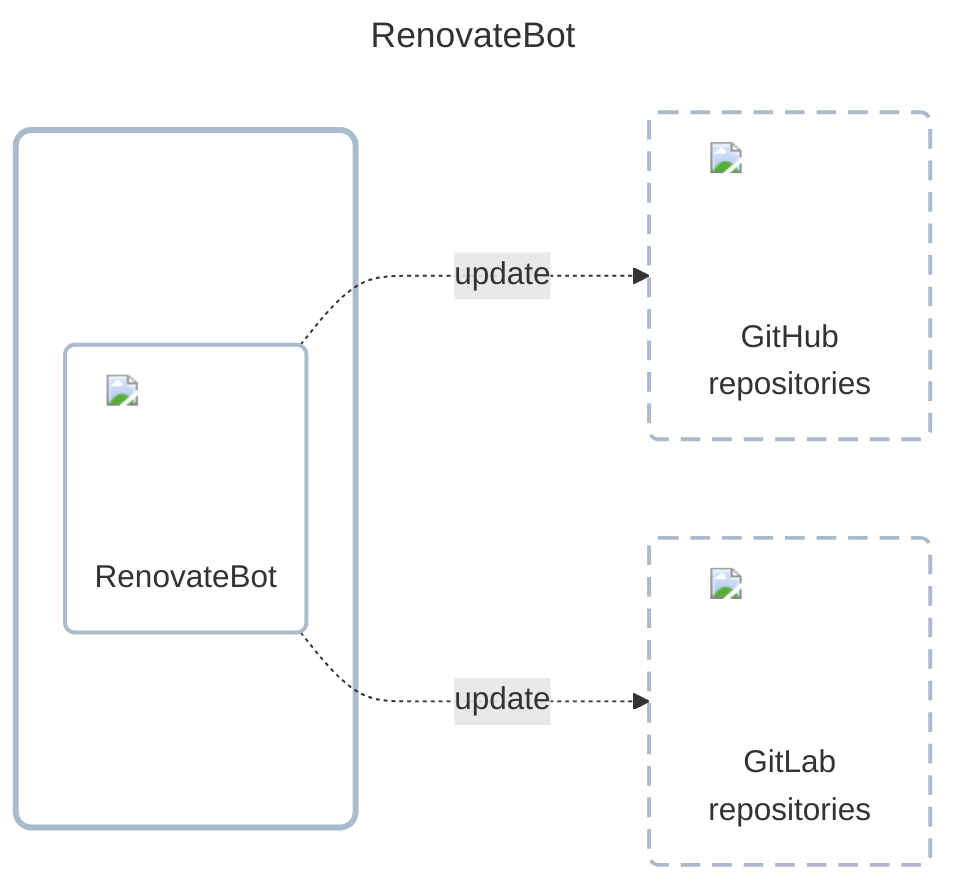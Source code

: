 ---
title: RenovateBot
---

flowchart LR
    classDef cluster fill:#ffffff00,stroke:#aabbccff,stroke-width:3px,rx:8px,ry:8px;
    classDef node fill:#ffffff00,stroke:#aabbccff,stroke-width:2px,rx:5px,ry:5px;
    classDef dashed_border stroke-dasharray:10 6;

    subgraph app_wrapper[" "]
        renovatebot("<div style='position:relative;width:80px;height:80px;margin:0 auto;margin-bottom:0.75em'><img src='../../../../icons/renovatebot.png' style='min-width:80px;max-width:80px' /></div>RenovateBot")
    end

    github["<div style='position:relative;width:80px;height:80px;margin:0 auto;margin-bottom:0.5em'><img src='../../../../icons/github.png' style='min-width:80px;max-width:80px' /></div>GitHub<br />repositories"]
    class github dashed_border

    gitlab["<div style='position:relative;width:80px;height:80px;margin:0 auto;margin-bottom:0.5em'><img src='../../../../icons/gitlab.png' style='min-width:80px;max-width:80px' /></div>GitLab<br />repositories"]
    class gitlab dashed_border

    renovatebot -..->|update| github & gitlab
